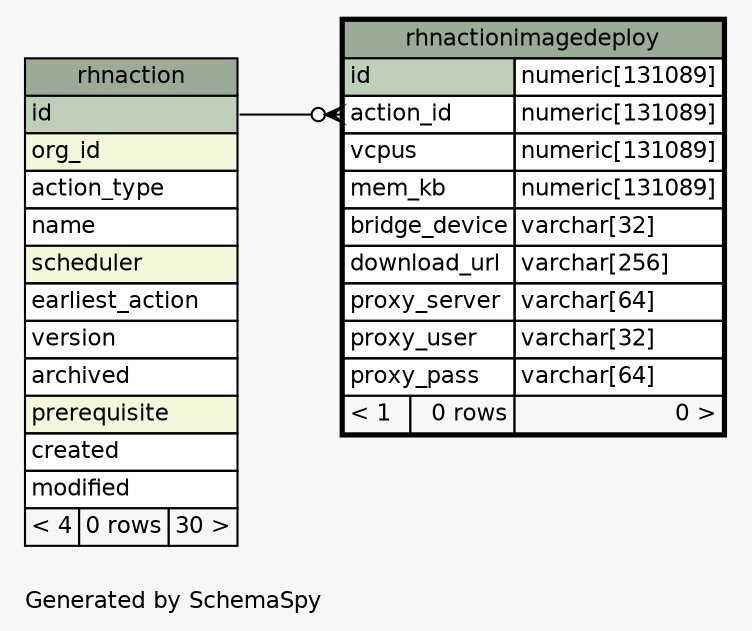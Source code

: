 // dot 2.26.0 on Linux 2.6.32-696.6.3.el6.x86_64
// SchemaSpy rev 590
digraph "oneDegreeRelationshipsDiagram" {
  graph [
    rankdir="RL"
    bgcolor="#f7f7f7"
    label="\nGenerated by SchemaSpy"
    labeljust="l"
    nodesep="0.18"
    ranksep="0.46"
    fontname="Helvetica"
    fontsize="11"
  ];
  node [
    fontname="Helvetica"
    fontsize="11"
    shape="plaintext"
  ];
  edge [
    arrowsize="0.8"
  ];
  "rhnactionimagedeploy":"action_id":w -> "rhnaction":"id":e [arrowhead=none dir=back arrowtail=crowodot];
  "rhnaction" [
    label=<
    <TABLE BORDER="0" CELLBORDER="1" CELLSPACING="0" BGCOLOR="#ffffff">
      <TR><TD COLSPAN="3" BGCOLOR="#9bab96" ALIGN="CENTER">rhnaction</TD></TR>
      <TR><TD PORT="id" COLSPAN="3" BGCOLOR="#bed1b8" ALIGN="LEFT">id</TD></TR>
      <TR><TD PORT="org_id" COLSPAN="3" BGCOLOR="#f4f7da" ALIGN="LEFT">org_id</TD></TR>
      <TR><TD PORT="action_type" COLSPAN="3" ALIGN="LEFT">action_type</TD></TR>
      <TR><TD PORT="name" COLSPAN="3" ALIGN="LEFT">name</TD></TR>
      <TR><TD PORT="scheduler" COLSPAN="3" BGCOLOR="#f4f7da" ALIGN="LEFT">scheduler</TD></TR>
      <TR><TD PORT="earliest_action" COLSPAN="3" ALIGN="LEFT">earliest_action</TD></TR>
      <TR><TD PORT="version" COLSPAN="3" ALIGN="LEFT">version</TD></TR>
      <TR><TD PORT="archived" COLSPAN="3" ALIGN="LEFT">archived</TD></TR>
      <TR><TD PORT="prerequisite" COLSPAN="3" BGCOLOR="#f4f7da" ALIGN="LEFT">prerequisite</TD></TR>
      <TR><TD PORT="created" COLSPAN="3" ALIGN="LEFT">created</TD></TR>
      <TR><TD PORT="modified" COLSPAN="3" ALIGN="LEFT">modified</TD></TR>
      <TR><TD ALIGN="LEFT" BGCOLOR="#f7f7f7">&lt; 4</TD><TD ALIGN="RIGHT" BGCOLOR="#f7f7f7">0 rows</TD><TD ALIGN="RIGHT" BGCOLOR="#f7f7f7">30 &gt;</TD></TR>
    </TABLE>>
    URL="rhnaction.html"
    tooltip="rhnaction"
  ];
  "rhnactionimagedeploy" [
    label=<
    <TABLE BORDER="2" CELLBORDER="1" CELLSPACING="0" BGCOLOR="#ffffff">
      <TR><TD COLSPAN="3" BGCOLOR="#9bab96" ALIGN="CENTER">rhnactionimagedeploy</TD></TR>
      <TR><TD PORT="id" COLSPAN="2" BGCOLOR="#bed1b8" ALIGN="LEFT">id</TD><TD PORT="id.type" ALIGN="LEFT">numeric[131089]</TD></TR>
      <TR><TD PORT="action_id" COLSPAN="2" ALIGN="LEFT">action_id</TD><TD PORT="action_id.type" ALIGN="LEFT">numeric[131089]</TD></TR>
      <TR><TD PORT="vcpus" COLSPAN="2" ALIGN="LEFT">vcpus</TD><TD PORT="vcpus.type" ALIGN="LEFT">numeric[131089]</TD></TR>
      <TR><TD PORT="mem_kb" COLSPAN="2" ALIGN="LEFT">mem_kb</TD><TD PORT="mem_kb.type" ALIGN="LEFT">numeric[131089]</TD></TR>
      <TR><TD PORT="bridge_device" COLSPAN="2" ALIGN="LEFT">bridge_device</TD><TD PORT="bridge_device.type" ALIGN="LEFT">varchar[32]</TD></TR>
      <TR><TD PORT="download_url" COLSPAN="2" ALIGN="LEFT">download_url</TD><TD PORT="download_url.type" ALIGN="LEFT">varchar[256]</TD></TR>
      <TR><TD PORT="proxy_server" COLSPAN="2" ALIGN="LEFT">proxy_server</TD><TD PORT="proxy_server.type" ALIGN="LEFT">varchar[64]</TD></TR>
      <TR><TD PORT="proxy_user" COLSPAN="2" ALIGN="LEFT">proxy_user</TD><TD PORT="proxy_user.type" ALIGN="LEFT">varchar[32]</TD></TR>
      <TR><TD PORT="proxy_pass" COLSPAN="2" ALIGN="LEFT">proxy_pass</TD><TD PORT="proxy_pass.type" ALIGN="LEFT">varchar[64]</TD></TR>
      <TR><TD ALIGN="LEFT" BGCOLOR="#f7f7f7">&lt; 1</TD><TD ALIGN="RIGHT" BGCOLOR="#f7f7f7">0 rows</TD><TD ALIGN="RIGHT" BGCOLOR="#f7f7f7">0 &gt;</TD></TR>
    </TABLE>>
    URL="rhnactionimagedeploy.html"
    tooltip="rhnactionimagedeploy"
  ];
}
